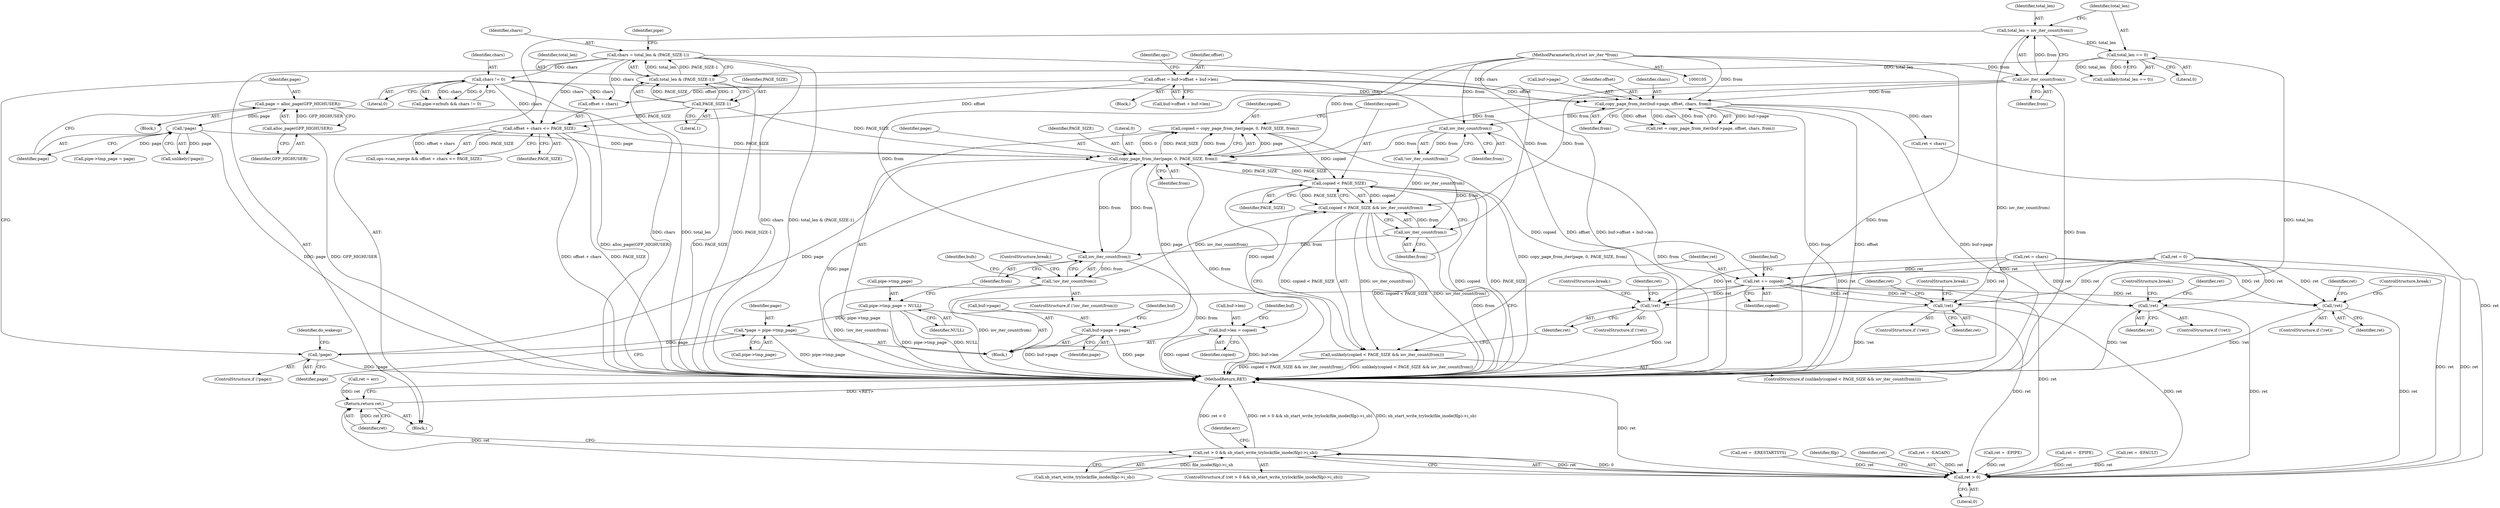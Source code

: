 digraph "0_linux_f0d1bec9d58d4c038d0ac958c9af82be6eb18045_1@API" {
"1000359" [label="(Call,copied = copy_page_from_iter(page, 0, PAGE_SIZE, from))"];
"1000361" [label="(Call,copy_page_from_iter(page, 0, PAGE_SIZE, from))"];
"1000336" [label="(Call,!page)"];
"1000329" [label="(Call,*page = pipe->tmp_page)"];
"1000433" [label="(Call,pipe->tmp_page = NULL)"];
"1000345" [label="(Call,!page)"];
"1000339" [label="(Call,page = alloc_page(GFP_HIGHUSER))"];
"1000341" [label="(Call,alloc_page(GFP_HIGHUSER))"];
"1000163" [label="(Call,PAGE_SIZE-1)"];
"1000222" [label="(Call,offset + chars <= PAGE_SIZE)"];
"1000208" [label="(Call,offset = buf->offset + buf->len)"];
"1000171" [label="(Call,chars != 0)"];
"1000159" [label="(Call,chars = total_len & (PAGE_SIZE-1))"];
"1000161" [label="(Call,total_len & (PAGE_SIZE-1))"];
"1000137" [label="(Call,total_len == 0)"];
"1000130" [label="(Call,total_len = iov_iter_count(from))"];
"1000132" [label="(Call,iov_iter_count(from))"];
"1000107" [label="(MethodParameterIn,struct iov_iter *from)"];
"1000369" [label="(Call,copied < PAGE_SIZE)"];
"1000359" [label="(Call,copied = copy_page_from_iter(page, 0, PAGE_SIZE, from))"];
"1000440" [label="(Call,iov_iter_count(from))"];
"1000372" [label="(Call,iov_iter_count(from))"];
"1000270" [label="(Call,iov_iter_count(from))"];
"1000239" [label="(Call,copy_page_from_iter(buf->page, offset, chars, from))"];
"1000368" [label="(Call,copied < PAGE_SIZE && iov_iter_count(from))"];
"1000367" [label="(Call,unlikely(copied < PAGE_SIZE && iov_iter_count(from)))"];
"1000439" [label="(Call,!iov_iter_count(from))"];
"1000386" [label="(Call,buf->page = page)"];
"1000383" [label="(Call,ret += copied)"];
"1000287" [label="(Call,!ret)"];
"1000531" [label="(Call,ret > 0)"];
"1000530" [label="(Call,ret > 0 && sb_start_write_trylock(file_inode(filp)->i_sb))"];
"1000555" [label="(Return,return ret;)"];
"1000376" [label="(Call,!ret)"];
"1000458" [label="(Call,!ret)"];
"1000470" [label="(Call,!ret)"];
"1000402" [label="(Call,buf->len = copied)"];
"1000369" [label="(Call,copied < PAGE_SIZE)"];
"1000441" [label="(Identifier,from)"];
"1000137" [label="(Call,total_len == 0)"];
"1000362" [label="(Identifier,page)"];
"1000471" [label="(Identifier,ret)"];
"1000472" [label="(Call,ret = -ERESTARTSYS)"];
"1000239" [label="(Call,copy_page_from_iter(buf->page, offset, chars, from))"];
"1000385" [label="(Identifier,copied)"];
"1000133" [label="(Identifier,from)"];
"1000165" [label="(Literal,1)"];
"1000340" [label="(Identifier,page)"];
"1000174" [label="(Block,)"];
"1000537" [label="(Identifier,filp)"];
"1000368" [label="(Call,copied < PAGE_SIZE && iov_iter_count(from))"];
"1000555" [label="(Return,return ret;)"];
"1000345" [label="(Call,!page)"];
"1000209" [label="(Identifier,offset)"];
"1000469" [label="(ControlStructure,if (!ret))"];
"1000341" [label="(Call,alloc_page(GFP_HIGHUSER))"];
"1000339" [label="(Call,page = alloc_page(GFP_HIGHUSER))"];
"1000534" [label="(Call,sb_start_write_trylock(file_inode(filp)->i_sb))"];
"1000208" [label="(Call,offset = buf->offset + buf->len)"];
"1000173" [label="(Literal,0)"];
"1000108" [label="(Block,)"];
"1000459" [label="(Identifier,ret)"];
"1000139" [label="(Literal,0)"];
"1000218" [label="(Call,ops->can_merge && offset + chars <= PAGE_SIZE)"];
"1000223" [label="(Call,offset + chars)"];
"1000162" [label="(Identifier,total_len)"];
"1000532" [label="(Identifier,ret)"];
"1000402" [label="(Call,buf->len = copied)"];
"1000138" [label="(Identifier,total_len)"];
"1000445" [label="(Identifier,bufs)"];
"1000383" [label="(Call,ret += copied)"];
"1000360" [label="(Identifier,copied)"];
"1000388" [label="(Identifier,buf)"];
"1000542" [label="(Identifier,err)"];
"1000169" [label="(Identifier,pipe)"];
"1000160" [label="(Identifier,chars)"];
"1000390" [label="(Identifier,page)"];
"1000531" [label="(Call,ret > 0)"];
"1000167" [label="(Call,pipe->nrbufs && chars != 0)"];
"1000461" [label="(Identifier,ret)"];
"1000346" [label="(Identifier,page)"];
"1000338" [label="(Block,)"];
"1000245" [label="(Identifier,from)"];
"1000161" [label="(Call,total_len & (PAGE_SIZE-1))"];
"1000437" [label="(Identifier,NULL)"];
"1000376" [label="(Call,!ret)"];
"1000365" [label="(Identifier,from)"];
"1000164" [label="(Identifier,PAGE_SIZE)"];
"1000403" [label="(Call,buf->len)"];
"1000476" [label="(ControlStructure,break;)"];
"1000237" [label="(Call,ret = copy_page_from_iter(buf->page, offset, chars, from))"];
"1000359" [label="(Call,copied = copy_page_from_iter(page, 0, PAGE_SIZE, from))"];
"1000375" [label="(ControlStructure,if (!ret))"];
"1000473" [label="(Identifier,ret)"];
"1000377" [label="(Identifier,ret)"];
"1000379" [label="(Identifier,ret)"];
"1000364" [label="(Identifier,PAGE_SIZE)"];
"1000460" [label="(Call,ret = -EAGAIN)"];
"1000373" [label="(Identifier,from)"];
"1000171" [label="(Call,chars != 0)"];
"1000351" [label="(Call,pipe->tmp_page = page)"];
"1000122" [label="(Call,ret = 0)"];
"1000210" [label="(Call,buf->offset + buf->len)"];
"1000330" [label="(Identifier,page)"];
"1000438" [label="(ControlStructure,if (!iov_iter_count(from)))"];
"1000154" [label="(Call,ret = -EPIPE)"];
"1000130" [label="(Call,total_len = iov_iter_count(from))"];
"1000288" [label="(Identifier,ret)"];
"1000387" [label="(Call,buf->page)"];
"1000270" [label="(Call,iov_iter_count(from))"];
"1000344" [label="(Call,unlikely(!page))"];
"1000530" [label="(Call,ret > 0 && sb_start_write_trylock(file_inode(filp)->i_sb))"];
"1000366" [label="(ControlStructure,if (unlikely(copied < PAGE_SIZE && iov_iter_count(from))))"];
"1000470" [label="(Call,!ret)"];
"1000442" [label="(ControlStructure,break;)"];
"1000290" [label="(Identifier,ret)"];
"1000240" [label="(Call,buf->page)"];
"1000243" [label="(Identifier,offset)"];
"1000248" [label="(Call,ret < chars)"];
"1000305" [label="(Block,)"];
"1000547" [label="(Call,ret = err)"];
"1000361" [label="(Call,copy_page_from_iter(page, 0, PAGE_SIZE, from))"];
"1000163" [label="(Call,PAGE_SIZE-1)"];
"1000159" [label="(Call,chars = total_len & (PAGE_SIZE-1))"];
"1000458" [label="(Call,!ret)"];
"1000336" [label="(Call,!page)"];
"1000372" [label="(Call,iov_iter_count(from))"];
"1000342" [label="(Identifier,GFP_HIGHUSER)"];
"1000440" [label="(Call,iov_iter_count(from))"];
"1000337" [label="(Identifier,page)"];
"1000434" [label="(Call,pipe->tmp_page)"];
"1000370" [label="(Identifier,copied)"];
"1000386" [label="(Call,buf->page = page)"];
"1000384" [label="(Identifier,ret)"];
"1000406" [label="(Identifier,copied)"];
"1000271" [label="(Identifier,from)"];
"1000286" [label="(ControlStructure,if (!ret))"];
"1000136" [label="(Call,unlikely(total_len == 0))"];
"1000329" [label="(Call,*page = pipe->tmp_page)"];
"1000172" [label="(Identifier,chars)"];
"1000226" [label="(Identifier,PAGE_SIZE)"];
"1000367" [label="(Call,unlikely(copied < PAGE_SIZE && iov_iter_count(from)))"];
"1000433" [label="(Call,pipe->tmp_page = NULL)"];
"1000393" [label="(Identifier,buf)"];
"1000439" [label="(Call,!iov_iter_count(from))"];
"1000107" [label="(MethodParameterIn,struct iov_iter *from)"];
"1000132" [label="(Call,iov_iter_count(from))"];
"1000289" [label="(Call,ret = -EPIPE)"];
"1000357" [label="(Identifier,do_wakeup)"];
"1000464" [label="(ControlStructure,break;)"];
"1000409" [label="(Identifier,buf)"];
"1000533" [label="(Literal,0)"];
"1000131" [label="(Identifier,total_len)"];
"1000220" [label="(Identifier,ops)"];
"1000287" [label="(Call,!ret)"];
"1000371" [label="(Identifier,PAGE_SIZE)"];
"1000293" [label="(ControlStructure,break;)"];
"1000382" [label="(ControlStructure,break;)"];
"1000331" [label="(Call,pipe->tmp_page)"];
"1000244" [label="(Identifier,chars)"];
"1000556" [label="(Identifier,ret)"];
"1000363" [label="(Literal,0)"];
"1000222" [label="(Call,offset + chars <= PAGE_SIZE)"];
"1000378" [label="(Call,ret = -EFAULT)"];
"1000557" [label="(MethodReturn,RET)"];
"1000269" [label="(Call,!iov_iter_count(from))"];
"1000529" [label="(ControlStructure,if (ret > 0 && sb_start_write_trylock(file_inode(filp)->i_sb)))"];
"1000265" [label="(Call,ret = chars)"];
"1000457" [label="(ControlStructure,if (!ret))"];
"1000335" [label="(ControlStructure,if (!page))"];
"1000359" -> "1000305"  [label="AST: "];
"1000359" -> "1000361"  [label="CFG: "];
"1000360" -> "1000359"  [label="AST: "];
"1000361" -> "1000359"  [label="AST: "];
"1000370" -> "1000359"  [label="CFG: "];
"1000359" -> "1000557"  [label="DDG: copy_page_from_iter(page, 0, PAGE_SIZE, from)"];
"1000361" -> "1000359"  [label="DDG: page"];
"1000361" -> "1000359"  [label="DDG: 0"];
"1000361" -> "1000359"  [label="DDG: PAGE_SIZE"];
"1000361" -> "1000359"  [label="DDG: from"];
"1000359" -> "1000369"  [label="DDG: copied"];
"1000361" -> "1000365"  [label="CFG: "];
"1000362" -> "1000361"  [label="AST: "];
"1000363" -> "1000361"  [label="AST: "];
"1000364" -> "1000361"  [label="AST: "];
"1000365" -> "1000361"  [label="AST: "];
"1000361" -> "1000557"  [label="DDG: from"];
"1000361" -> "1000557"  [label="DDG: page"];
"1000336" -> "1000361"  [label="DDG: page"];
"1000345" -> "1000361"  [label="DDG: page"];
"1000163" -> "1000361"  [label="DDG: PAGE_SIZE"];
"1000222" -> "1000361"  [label="DDG: PAGE_SIZE"];
"1000369" -> "1000361"  [label="DDG: PAGE_SIZE"];
"1000132" -> "1000361"  [label="DDG: from"];
"1000440" -> "1000361"  [label="DDG: from"];
"1000270" -> "1000361"  [label="DDG: from"];
"1000107" -> "1000361"  [label="DDG: from"];
"1000361" -> "1000369"  [label="DDG: PAGE_SIZE"];
"1000361" -> "1000372"  [label="DDG: from"];
"1000361" -> "1000386"  [label="DDG: page"];
"1000361" -> "1000440"  [label="DDG: from"];
"1000336" -> "1000335"  [label="AST: "];
"1000336" -> "1000337"  [label="CFG: "];
"1000337" -> "1000336"  [label="AST: "];
"1000340" -> "1000336"  [label="CFG: "];
"1000357" -> "1000336"  [label="CFG: "];
"1000336" -> "1000557"  [label="DDG: !page"];
"1000329" -> "1000336"  [label="DDG: page"];
"1000329" -> "1000305"  [label="AST: "];
"1000329" -> "1000331"  [label="CFG: "];
"1000330" -> "1000329"  [label="AST: "];
"1000331" -> "1000329"  [label="AST: "];
"1000337" -> "1000329"  [label="CFG: "];
"1000329" -> "1000557"  [label="DDG: pipe->tmp_page"];
"1000433" -> "1000329"  [label="DDG: pipe->tmp_page"];
"1000433" -> "1000305"  [label="AST: "];
"1000433" -> "1000437"  [label="CFG: "];
"1000434" -> "1000433"  [label="AST: "];
"1000437" -> "1000433"  [label="AST: "];
"1000441" -> "1000433"  [label="CFG: "];
"1000433" -> "1000557"  [label="DDG: NULL"];
"1000433" -> "1000557"  [label="DDG: pipe->tmp_page"];
"1000345" -> "1000344"  [label="AST: "];
"1000345" -> "1000346"  [label="CFG: "];
"1000346" -> "1000345"  [label="AST: "];
"1000344" -> "1000345"  [label="CFG: "];
"1000345" -> "1000557"  [label="DDG: page"];
"1000345" -> "1000344"  [label="DDG: page"];
"1000339" -> "1000345"  [label="DDG: page"];
"1000345" -> "1000351"  [label="DDG: page"];
"1000339" -> "1000338"  [label="AST: "];
"1000339" -> "1000341"  [label="CFG: "];
"1000340" -> "1000339"  [label="AST: "];
"1000341" -> "1000339"  [label="AST: "];
"1000346" -> "1000339"  [label="CFG: "];
"1000339" -> "1000557"  [label="DDG: alloc_page(GFP_HIGHUSER)"];
"1000341" -> "1000339"  [label="DDG: GFP_HIGHUSER"];
"1000341" -> "1000342"  [label="CFG: "];
"1000342" -> "1000341"  [label="AST: "];
"1000341" -> "1000557"  [label="DDG: GFP_HIGHUSER"];
"1000163" -> "1000161"  [label="AST: "];
"1000163" -> "1000165"  [label="CFG: "];
"1000164" -> "1000163"  [label="AST: "];
"1000165" -> "1000163"  [label="AST: "];
"1000161" -> "1000163"  [label="CFG: "];
"1000163" -> "1000557"  [label="DDG: PAGE_SIZE"];
"1000163" -> "1000161"  [label="DDG: PAGE_SIZE"];
"1000163" -> "1000161"  [label="DDG: 1"];
"1000163" -> "1000222"  [label="DDG: PAGE_SIZE"];
"1000222" -> "1000218"  [label="AST: "];
"1000222" -> "1000226"  [label="CFG: "];
"1000223" -> "1000222"  [label="AST: "];
"1000226" -> "1000222"  [label="AST: "];
"1000218" -> "1000222"  [label="CFG: "];
"1000222" -> "1000557"  [label="DDG: offset + chars"];
"1000222" -> "1000557"  [label="DDG: PAGE_SIZE"];
"1000222" -> "1000218"  [label="DDG: offset + chars"];
"1000222" -> "1000218"  [label="DDG: PAGE_SIZE"];
"1000208" -> "1000222"  [label="DDG: offset"];
"1000171" -> "1000222"  [label="DDG: chars"];
"1000159" -> "1000222"  [label="DDG: chars"];
"1000208" -> "1000174"  [label="AST: "];
"1000208" -> "1000210"  [label="CFG: "];
"1000209" -> "1000208"  [label="AST: "];
"1000210" -> "1000208"  [label="AST: "];
"1000220" -> "1000208"  [label="CFG: "];
"1000208" -> "1000557"  [label="DDG: offset"];
"1000208" -> "1000557"  [label="DDG: buf->offset + buf->len"];
"1000208" -> "1000223"  [label="DDG: offset"];
"1000208" -> "1000239"  [label="DDG: offset"];
"1000171" -> "1000167"  [label="AST: "];
"1000171" -> "1000173"  [label="CFG: "];
"1000172" -> "1000171"  [label="AST: "];
"1000173" -> "1000171"  [label="AST: "];
"1000167" -> "1000171"  [label="CFG: "];
"1000171" -> "1000557"  [label="DDG: chars"];
"1000171" -> "1000167"  [label="DDG: chars"];
"1000171" -> "1000167"  [label="DDG: 0"];
"1000159" -> "1000171"  [label="DDG: chars"];
"1000171" -> "1000223"  [label="DDG: chars"];
"1000171" -> "1000239"  [label="DDG: chars"];
"1000159" -> "1000108"  [label="AST: "];
"1000159" -> "1000161"  [label="CFG: "];
"1000160" -> "1000159"  [label="AST: "];
"1000161" -> "1000159"  [label="AST: "];
"1000169" -> "1000159"  [label="CFG: "];
"1000159" -> "1000557"  [label="DDG: chars"];
"1000159" -> "1000557"  [label="DDG: total_len & (PAGE_SIZE-1)"];
"1000161" -> "1000159"  [label="DDG: total_len"];
"1000161" -> "1000159"  [label="DDG: PAGE_SIZE-1"];
"1000159" -> "1000223"  [label="DDG: chars"];
"1000159" -> "1000239"  [label="DDG: chars"];
"1000162" -> "1000161"  [label="AST: "];
"1000161" -> "1000557"  [label="DDG: PAGE_SIZE-1"];
"1000161" -> "1000557"  [label="DDG: total_len"];
"1000137" -> "1000161"  [label="DDG: total_len"];
"1000137" -> "1000136"  [label="AST: "];
"1000137" -> "1000139"  [label="CFG: "];
"1000138" -> "1000137"  [label="AST: "];
"1000139" -> "1000137"  [label="AST: "];
"1000136" -> "1000137"  [label="CFG: "];
"1000137" -> "1000557"  [label="DDG: total_len"];
"1000137" -> "1000136"  [label="DDG: total_len"];
"1000137" -> "1000136"  [label="DDG: 0"];
"1000130" -> "1000137"  [label="DDG: total_len"];
"1000130" -> "1000108"  [label="AST: "];
"1000130" -> "1000132"  [label="CFG: "];
"1000131" -> "1000130"  [label="AST: "];
"1000132" -> "1000130"  [label="AST: "];
"1000138" -> "1000130"  [label="CFG: "];
"1000130" -> "1000557"  [label="DDG: iov_iter_count(from)"];
"1000132" -> "1000130"  [label="DDG: from"];
"1000132" -> "1000133"  [label="CFG: "];
"1000133" -> "1000132"  [label="AST: "];
"1000132" -> "1000557"  [label="DDG: from"];
"1000107" -> "1000132"  [label="DDG: from"];
"1000132" -> "1000239"  [label="DDG: from"];
"1000132" -> "1000368"  [label="DDG: from"];
"1000107" -> "1000105"  [label="AST: "];
"1000107" -> "1000557"  [label="DDG: from"];
"1000107" -> "1000239"  [label="DDG: from"];
"1000107" -> "1000270"  [label="DDG: from"];
"1000107" -> "1000372"  [label="DDG: from"];
"1000107" -> "1000440"  [label="DDG: from"];
"1000369" -> "1000368"  [label="AST: "];
"1000369" -> "1000371"  [label="CFG: "];
"1000370" -> "1000369"  [label="AST: "];
"1000371" -> "1000369"  [label="AST: "];
"1000373" -> "1000369"  [label="CFG: "];
"1000368" -> "1000369"  [label="CFG: "];
"1000369" -> "1000557"  [label="DDG: copied"];
"1000369" -> "1000557"  [label="DDG: PAGE_SIZE"];
"1000369" -> "1000368"  [label="DDG: copied"];
"1000369" -> "1000368"  [label="DDG: PAGE_SIZE"];
"1000369" -> "1000383"  [label="DDG: copied"];
"1000369" -> "1000402"  [label="DDG: copied"];
"1000440" -> "1000439"  [label="AST: "];
"1000440" -> "1000441"  [label="CFG: "];
"1000441" -> "1000440"  [label="AST: "];
"1000439" -> "1000440"  [label="CFG: "];
"1000440" -> "1000557"  [label="DDG: from"];
"1000440" -> "1000439"  [label="DDG: from"];
"1000372" -> "1000440"  [label="DDG: from"];
"1000372" -> "1000368"  [label="AST: "];
"1000372" -> "1000373"  [label="CFG: "];
"1000373" -> "1000372"  [label="AST: "];
"1000368" -> "1000372"  [label="CFG: "];
"1000372" -> "1000557"  [label="DDG: from"];
"1000372" -> "1000368"  [label="DDG: from"];
"1000270" -> "1000269"  [label="AST: "];
"1000270" -> "1000271"  [label="CFG: "];
"1000271" -> "1000270"  [label="AST: "];
"1000269" -> "1000270"  [label="CFG: "];
"1000270" -> "1000557"  [label="DDG: from"];
"1000270" -> "1000269"  [label="DDG: from"];
"1000239" -> "1000270"  [label="DDG: from"];
"1000239" -> "1000237"  [label="AST: "];
"1000239" -> "1000245"  [label="CFG: "];
"1000240" -> "1000239"  [label="AST: "];
"1000243" -> "1000239"  [label="AST: "];
"1000244" -> "1000239"  [label="AST: "];
"1000245" -> "1000239"  [label="AST: "];
"1000237" -> "1000239"  [label="CFG: "];
"1000239" -> "1000557"  [label="DDG: buf->page"];
"1000239" -> "1000557"  [label="DDG: from"];
"1000239" -> "1000557"  [label="DDG: offset"];
"1000239" -> "1000237"  [label="DDG: buf->page"];
"1000239" -> "1000237"  [label="DDG: offset"];
"1000239" -> "1000237"  [label="DDG: chars"];
"1000239" -> "1000237"  [label="DDG: from"];
"1000239" -> "1000248"  [label="DDG: chars"];
"1000368" -> "1000367"  [label="AST: "];
"1000367" -> "1000368"  [label="CFG: "];
"1000368" -> "1000557"  [label="DDG: copied < PAGE_SIZE"];
"1000368" -> "1000557"  [label="DDG: iov_iter_count(from)"];
"1000368" -> "1000367"  [label="DDG: copied < PAGE_SIZE"];
"1000368" -> "1000367"  [label="DDG: iov_iter_count(from)"];
"1000439" -> "1000368"  [label="DDG: iov_iter_count(from)"];
"1000269" -> "1000368"  [label="DDG: iov_iter_count(from)"];
"1000367" -> "1000366"  [label="AST: "];
"1000377" -> "1000367"  [label="CFG: "];
"1000384" -> "1000367"  [label="CFG: "];
"1000367" -> "1000557"  [label="DDG: copied < PAGE_SIZE && iov_iter_count(from)"];
"1000367" -> "1000557"  [label="DDG: unlikely(copied < PAGE_SIZE && iov_iter_count(from))"];
"1000439" -> "1000438"  [label="AST: "];
"1000442" -> "1000439"  [label="CFG: "];
"1000445" -> "1000439"  [label="CFG: "];
"1000439" -> "1000557"  [label="DDG: iov_iter_count(from)"];
"1000439" -> "1000557"  [label="DDG: !iov_iter_count(from)"];
"1000386" -> "1000305"  [label="AST: "];
"1000386" -> "1000390"  [label="CFG: "];
"1000387" -> "1000386"  [label="AST: "];
"1000390" -> "1000386"  [label="AST: "];
"1000393" -> "1000386"  [label="CFG: "];
"1000386" -> "1000557"  [label="DDG: buf->page"];
"1000386" -> "1000557"  [label="DDG: page"];
"1000383" -> "1000305"  [label="AST: "];
"1000383" -> "1000385"  [label="CFG: "];
"1000384" -> "1000383"  [label="AST: "];
"1000385" -> "1000383"  [label="AST: "];
"1000388" -> "1000383"  [label="CFG: "];
"1000383" -> "1000287"  [label="DDG: ret"];
"1000383" -> "1000376"  [label="DDG: ret"];
"1000122" -> "1000383"  [label="DDG: ret"];
"1000265" -> "1000383"  [label="DDG: ret"];
"1000383" -> "1000458"  [label="DDG: ret"];
"1000383" -> "1000470"  [label="DDG: ret"];
"1000383" -> "1000531"  [label="DDG: ret"];
"1000287" -> "1000286"  [label="AST: "];
"1000287" -> "1000288"  [label="CFG: "];
"1000288" -> "1000287"  [label="AST: "];
"1000290" -> "1000287"  [label="CFG: "];
"1000293" -> "1000287"  [label="CFG: "];
"1000287" -> "1000557"  [label="DDG: !ret"];
"1000122" -> "1000287"  [label="DDG: ret"];
"1000265" -> "1000287"  [label="DDG: ret"];
"1000287" -> "1000531"  [label="DDG: ret"];
"1000531" -> "1000530"  [label="AST: "];
"1000531" -> "1000533"  [label="CFG: "];
"1000532" -> "1000531"  [label="AST: "];
"1000533" -> "1000531"  [label="AST: "];
"1000537" -> "1000531"  [label="CFG: "];
"1000530" -> "1000531"  [label="CFG: "];
"1000531" -> "1000557"  [label="DDG: ret"];
"1000531" -> "1000530"  [label="DDG: ret"];
"1000531" -> "1000530"  [label="DDG: 0"];
"1000460" -> "1000531"  [label="DDG: ret"];
"1000376" -> "1000531"  [label="DDG: ret"];
"1000458" -> "1000531"  [label="DDG: ret"];
"1000122" -> "1000531"  [label="DDG: ret"];
"1000154" -> "1000531"  [label="DDG: ret"];
"1000378" -> "1000531"  [label="DDG: ret"];
"1000265" -> "1000531"  [label="DDG: ret"];
"1000472" -> "1000531"  [label="DDG: ret"];
"1000470" -> "1000531"  [label="DDG: ret"];
"1000248" -> "1000531"  [label="DDG: ret"];
"1000289" -> "1000531"  [label="DDG: ret"];
"1000531" -> "1000555"  [label="DDG: ret"];
"1000530" -> "1000529"  [label="AST: "];
"1000530" -> "1000534"  [label="CFG: "];
"1000534" -> "1000530"  [label="AST: "];
"1000542" -> "1000530"  [label="CFG: "];
"1000556" -> "1000530"  [label="CFG: "];
"1000530" -> "1000557"  [label="DDG: ret > 0"];
"1000530" -> "1000557"  [label="DDG: ret > 0 && sb_start_write_trylock(file_inode(filp)->i_sb)"];
"1000530" -> "1000557"  [label="DDG: sb_start_write_trylock(file_inode(filp)->i_sb)"];
"1000534" -> "1000530"  [label="DDG: file_inode(filp)->i_sb"];
"1000555" -> "1000108"  [label="AST: "];
"1000555" -> "1000556"  [label="CFG: "];
"1000556" -> "1000555"  [label="AST: "];
"1000557" -> "1000555"  [label="CFG: "];
"1000555" -> "1000557"  [label="DDG: <RET>"];
"1000556" -> "1000555"  [label="DDG: ret"];
"1000547" -> "1000555"  [label="DDG: ret"];
"1000376" -> "1000375"  [label="AST: "];
"1000376" -> "1000377"  [label="CFG: "];
"1000377" -> "1000376"  [label="AST: "];
"1000379" -> "1000376"  [label="CFG: "];
"1000382" -> "1000376"  [label="CFG: "];
"1000376" -> "1000557"  [label="DDG: !ret"];
"1000122" -> "1000376"  [label="DDG: ret"];
"1000265" -> "1000376"  [label="DDG: ret"];
"1000458" -> "1000457"  [label="AST: "];
"1000458" -> "1000459"  [label="CFG: "];
"1000459" -> "1000458"  [label="AST: "];
"1000461" -> "1000458"  [label="CFG: "];
"1000464" -> "1000458"  [label="CFG: "];
"1000458" -> "1000557"  [label="DDG: !ret"];
"1000122" -> "1000458"  [label="DDG: ret"];
"1000265" -> "1000458"  [label="DDG: ret"];
"1000470" -> "1000469"  [label="AST: "];
"1000470" -> "1000471"  [label="CFG: "];
"1000471" -> "1000470"  [label="AST: "];
"1000473" -> "1000470"  [label="CFG: "];
"1000476" -> "1000470"  [label="CFG: "];
"1000470" -> "1000557"  [label="DDG: !ret"];
"1000122" -> "1000470"  [label="DDG: ret"];
"1000265" -> "1000470"  [label="DDG: ret"];
"1000402" -> "1000305"  [label="AST: "];
"1000402" -> "1000406"  [label="CFG: "];
"1000403" -> "1000402"  [label="AST: "];
"1000406" -> "1000402"  [label="AST: "];
"1000409" -> "1000402"  [label="CFG: "];
"1000402" -> "1000557"  [label="DDG: buf->len"];
"1000402" -> "1000557"  [label="DDG: copied"];
}
